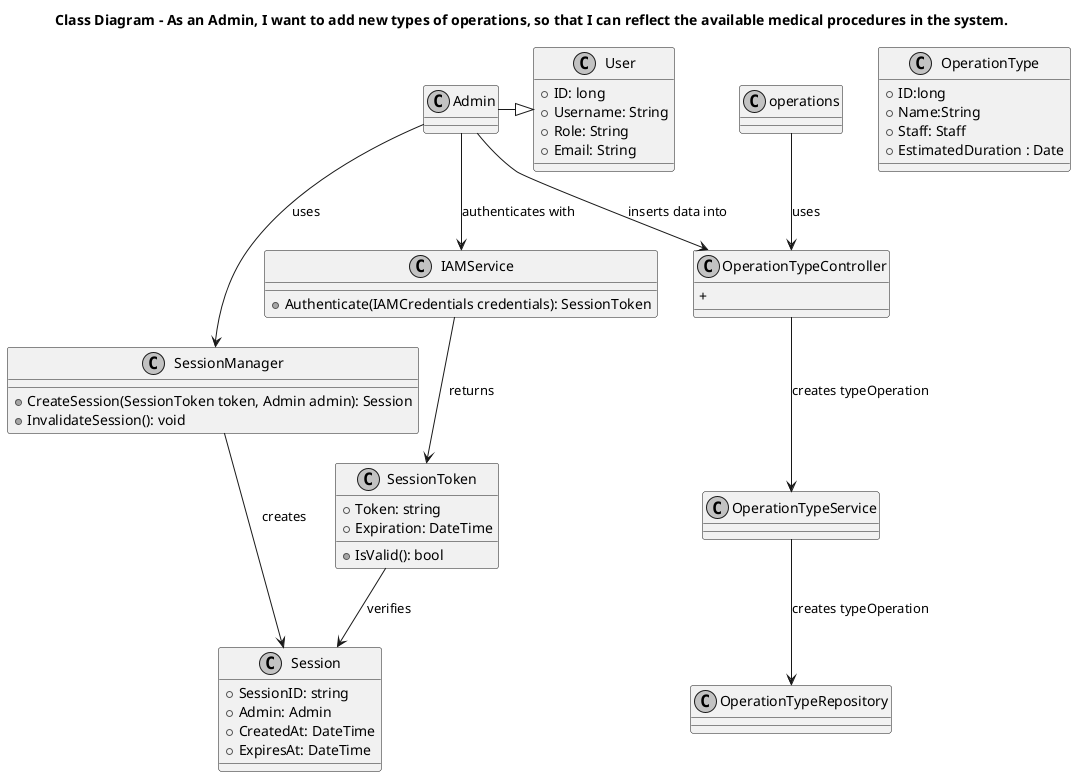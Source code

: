 ﻿@startuml
'https://plantuml.com/class-diagram

skinparam monochrome true
skinparam shadowing false

title Class Diagram - As an Admin, I want to add new types of operations, so that I can reflect the available medical procedures in the system.

class Admin{

}




class User{
    +ID: long
    +Username: String
    +Role: String
    +Email: String
}

class OperationType{
    +ID:long
    +Name:String
    +Staff: Staff 
    +EstimatedDuration : Date

}



class SessionManager {
    +CreateSession(SessionToken token, Admin admin): Session
    +InvalidateSession(): void
}

class Session {
    +SessionID: string
    +Admin: Admin
    +CreatedAt: DateTime
    +ExpiresAt: DateTime
}
class IAMService {
    +Authenticate(IAMCredentials credentials): SessionToken
}



class SessionToken {
    +Token: string
    +Expiration: DateTime
    +IsValid(): bool
}

class OperationTypeController{
    +
}

class OperationTypeService {

}
class OperationTypeRepository {

}


Admin-|>User
Admin --> SessionManager : uses
IAMService --> SessionToken : returns
SessionManager --> Session : creates
Admin --> IAMService : authenticates with
Admin --> OperationTypeController : inserts data into
OperationTypeController-->OperationTypeService: creates typeOperation
operations-->OperationTypeController:uses
OperationTypeService-->OperationTypeRepository: creates typeOperation
SessionToken --> Session : verifies

@enduml